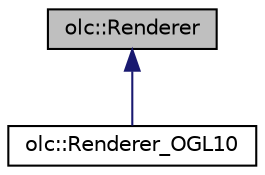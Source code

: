 digraph "olc::Renderer"
{
 // LATEX_PDF_SIZE
  edge [fontname="Helvetica",fontsize="10",labelfontname="Helvetica",labelfontsize="10"];
  node [fontname="Helvetica",fontsize="10",shape=record];
  Node1 [label="olc::Renderer",height=0.2,width=0.4,color="black", fillcolor="grey75", style="filled", fontcolor="black",tooltip=" "];
  Node1 -> Node2 [dir="back",color="midnightblue",fontsize="10",style="solid"];
  Node2 [label="olc::Renderer_OGL10",height=0.2,width=0.4,color="black", fillcolor="white", style="filled",URL="$classolc_1_1Renderer__OGL10.html",tooltip=" "];
}
